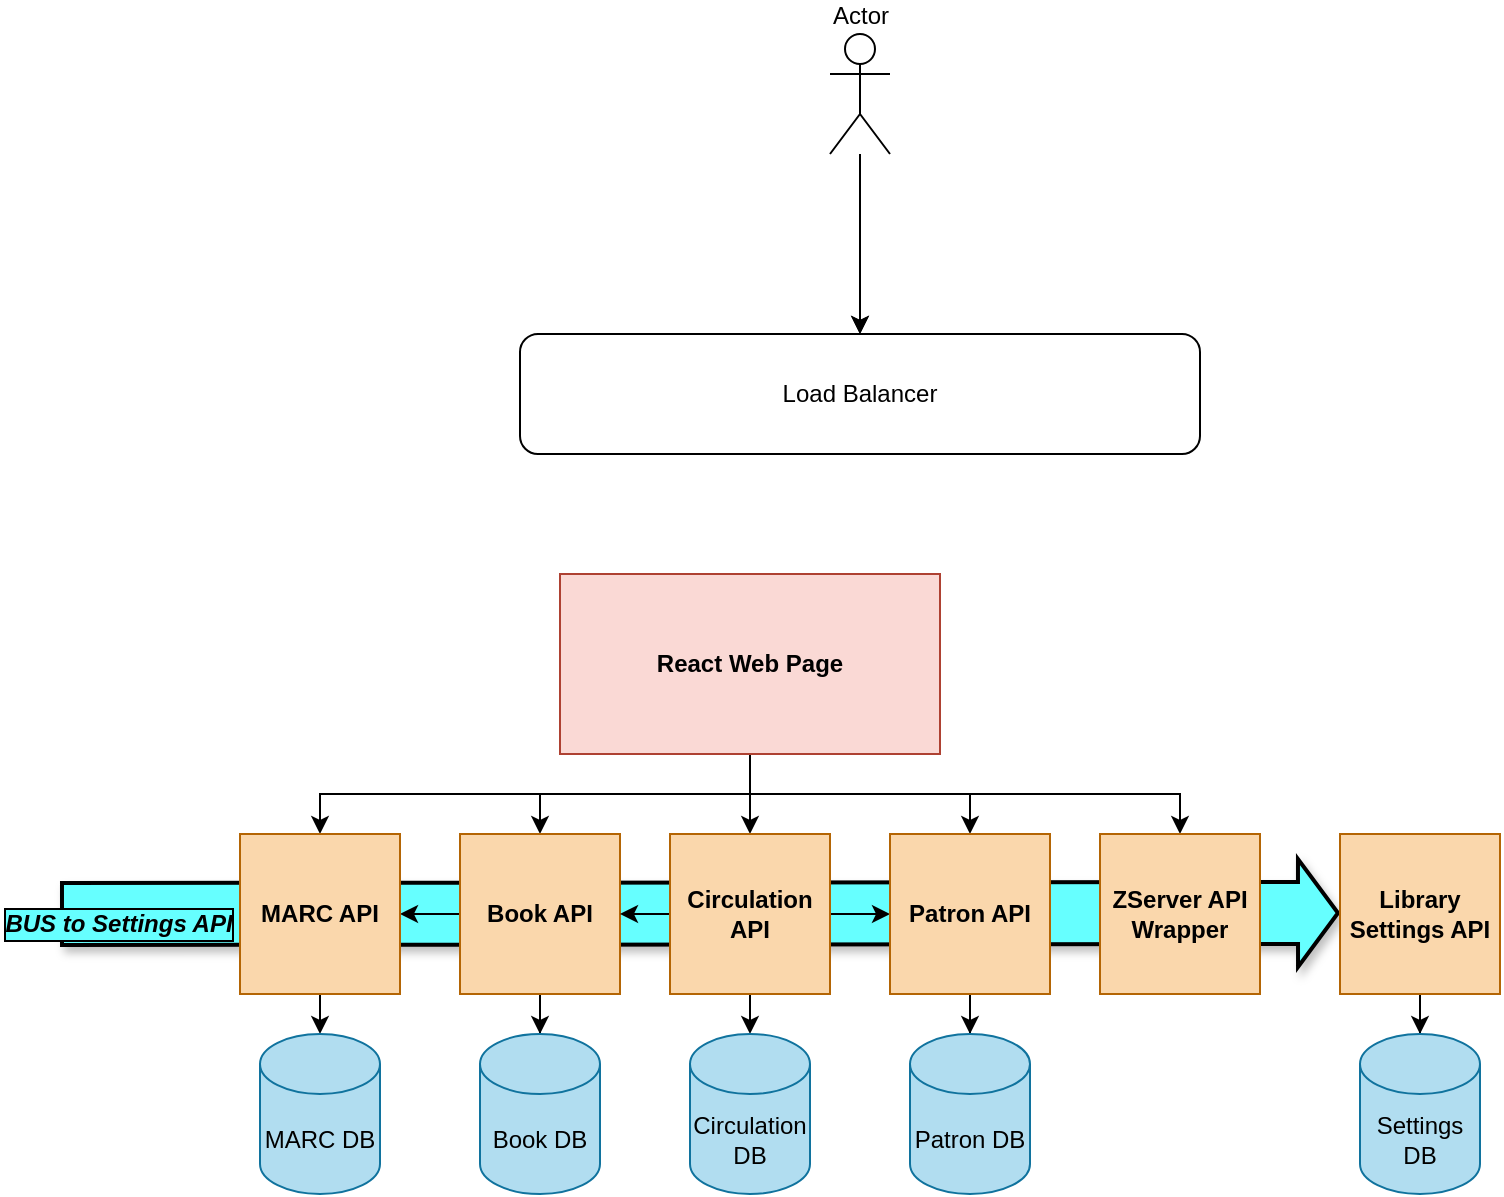 <mxfile version="21.6.9" type="github">
  <diagram name="Page-1" id="PTABcKrmiiCSXqkkIokz">
    <mxGraphModel dx="2074" dy="1156" grid="1" gridSize="10" guides="1" tooltips="1" connect="1" arrows="1" fold="1" page="1" pageScale="1" pageWidth="850" pageHeight="1100" math="0" shadow="0">
      <root>
        <mxCell id="0" />
        <mxCell id="1" parent="0" />
        <mxCell id="4A9HqpFRvoBetneBjNxX-39" value="" style="shape=flexArrow;endArrow=classic;html=1;rounded=0;strokeWidth=2;shadow=1;fillColor=#66FFFF;endWidth=21;width=30;labelBackgroundColor=#66ffff;" edge="1" parent="1">
          <mxGeometry width="50" height="50" relative="1" as="geometry">
            <mxPoint x="40" y="520" as="sourcePoint" />
            <mxPoint x="680" y="519.5" as="targetPoint" />
          </mxGeometry>
        </mxCell>
        <mxCell id="4A9HqpFRvoBetneBjNxX-41" value="&lt;b style=&quot;font-size: 12px;&quot;&gt;&lt;i style=&quot;font-size: 12px;&quot;&gt;BUS to Settings API&lt;/i&gt;&lt;/b&gt;" style="edgeLabel;html=1;align=center;verticalAlign=middle;resizable=0;points=[];labelBackgroundColor=#66FFFF;fontSize=12;labelPosition=center;verticalLabelPosition=middle;labelBorderColor=default;" vertex="1" connectable="0" parent="4A9HqpFRvoBetneBjNxX-39">
          <mxGeometry x="-0.911" y="-5" relative="1" as="geometry">
            <mxPoint as="offset" />
          </mxGeometry>
        </mxCell>
        <mxCell id="4A9HqpFRvoBetneBjNxX-8" style="edgeStyle=orthogonalEdgeStyle;rounded=0;orthogonalLoop=1;jettySize=auto;html=1;" edge="1" parent="1" source="4A9HqpFRvoBetneBjNxX-3" target="4A9HqpFRvoBetneBjNxX-4">
          <mxGeometry relative="1" as="geometry" />
        </mxCell>
        <mxCell id="4A9HqpFRvoBetneBjNxX-9" value="" style="edgeStyle=orthogonalEdgeStyle;rounded=0;orthogonalLoop=1;jettySize=auto;html=1;" edge="1" parent="1" source="4A9HqpFRvoBetneBjNxX-3" target="4A9HqpFRvoBetneBjNxX-4">
          <mxGeometry relative="1" as="geometry" />
        </mxCell>
        <mxCell id="4A9HqpFRvoBetneBjNxX-3" value="Actor" style="shape=umlActor;verticalLabelPosition=top;verticalAlign=bottom;html=1;outlineConnect=0;labelPosition=center;align=center;" vertex="1" parent="1">
          <mxGeometry x="425" y="80" width="30" height="60" as="geometry" />
        </mxCell>
        <mxCell id="4A9HqpFRvoBetneBjNxX-4" value="Load Balancer" style="rounded=1;whiteSpace=wrap;html=1;" vertex="1" parent="1">
          <mxGeometry x="270" y="230" width="340" height="60" as="geometry" />
        </mxCell>
        <mxCell id="4A9HqpFRvoBetneBjNxX-24" style="edgeStyle=orthogonalEdgeStyle;rounded=0;orthogonalLoop=1;jettySize=auto;html=1;exitX=0.5;exitY=1;exitDx=0;exitDy=0;entryX=0.5;entryY=0;entryDx=0;entryDy=0;" edge="1" parent="1" source="4A9HqpFRvoBetneBjNxX-11" target="4A9HqpFRvoBetneBjNxX-15">
          <mxGeometry relative="1" as="geometry" />
        </mxCell>
        <mxCell id="4A9HqpFRvoBetneBjNxX-25" style="edgeStyle=orthogonalEdgeStyle;rounded=0;orthogonalLoop=1;jettySize=auto;html=1;exitX=0.5;exitY=1;exitDx=0;exitDy=0;entryX=0.5;entryY=0;entryDx=0;entryDy=0;" edge="1" parent="1" source="4A9HqpFRvoBetneBjNxX-11" target="4A9HqpFRvoBetneBjNxX-12">
          <mxGeometry relative="1" as="geometry" />
        </mxCell>
        <mxCell id="4A9HqpFRvoBetneBjNxX-26" style="edgeStyle=orthogonalEdgeStyle;rounded=0;orthogonalLoop=1;jettySize=auto;html=1;exitX=0.5;exitY=1;exitDx=0;exitDy=0;entryX=0.5;entryY=0;entryDx=0;entryDy=0;" edge="1" parent="1" source="4A9HqpFRvoBetneBjNxX-11" target="4A9HqpFRvoBetneBjNxX-17">
          <mxGeometry relative="1" as="geometry" />
        </mxCell>
        <mxCell id="4A9HqpFRvoBetneBjNxX-35" style="edgeStyle=orthogonalEdgeStyle;rounded=0;orthogonalLoop=1;jettySize=auto;html=1;exitX=0.5;exitY=1;exitDx=0;exitDy=0;entryX=0.5;entryY=0;entryDx=0;entryDy=0;" edge="1" parent="1" source="4A9HqpFRvoBetneBjNxX-11" target="4A9HqpFRvoBetneBjNxX-30">
          <mxGeometry relative="1" as="geometry" />
        </mxCell>
        <mxCell id="4A9HqpFRvoBetneBjNxX-36" style="edgeStyle=orthogonalEdgeStyle;rounded=0;orthogonalLoop=1;jettySize=auto;html=1;exitX=0.5;exitY=1;exitDx=0;exitDy=0;entryX=0.5;entryY=0;entryDx=0;entryDy=0;" edge="1" parent="1" source="4A9HqpFRvoBetneBjNxX-11" target="4A9HqpFRvoBetneBjNxX-31">
          <mxGeometry relative="1" as="geometry" />
        </mxCell>
        <mxCell id="4A9HqpFRvoBetneBjNxX-11" value="React Web Page" style="rounded=0;whiteSpace=wrap;html=1;fillColor=#fad9d5;strokeColor=#ae4132;fontStyle=1" vertex="1" parent="1">
          <mxGeometry x="290" y="350" width="190" height="90" as="geometry" />
        </mxCell>
        <mxCell id="4A9HqpFRvoBetneBjNxX-14" style="edgeStyle=orthogonalEdgeStyle;rounded=0;orthogonalLoop=1;jettySize=auto;html=1;" edge="1" parent="1" source="4A9HqpFRvoBetneBjNxX-12" target="4A9HqpFRvoBetneBjNxX-13">
          <mxGeometry relative="1" as="geometry" />
        </mxCell>
        <mxCell id="4A9HqpFRvoBetneBjNxX-34" style="edgeStyle=orthogonalEdgeStyle;rounded=0;orthogonalLoop=1;jettySize=auto;html=1;exitX=0;exitY=0.5;exitDx=0;exitDy=0;entryX=1;entryY=0.5;entryDx=0;entryDy=0;" edge="1" parent="1" source="4A9HqpFRvoBetneBjNxX-12" target="4A9HqpFRvoBetneBjNxX-31">
          <mxGeometry relative="1" as="geometry" />
        </mxCell>
        <mxCell id="4A9HqpFRvoBetneBjNxX-12" value="Book API" style="whiteSpace=wrap;html=1;aspect=fixed;fillColor=#fad7ac;strokeColor=#b46504;fontStyle=1" vertex="1" parent="1">
          <mxGeometry x="240" y="480" width="80" height="80" as="geometry" />
        </mxCell>
        <mxCell id="4A9HqpFRvoBetneBjNxX-13" value="Book DB" style="shape=cylinder3;whiteSpace=wrap;html=1;boundedLbl=1;backgroundOutline=1;size=15;fillColor=#b1ddf0;strokeColor=#10739e;" vertex="1" parent="1">
          <mxGeometry x="250" y="580" width="60" height="80" as="geometry" />
        </mxCell>
        <mxCell id="4A9HqpFRvoBetneBjNxX-19" style="edgeStyle=orthogonalEdgeStyle;rounded=0;orthogonalLoop=1;jettySize=auto;html=1;exitX=0.5;exitY=1;exitDx=0;exitDy=0;entryX=0.5;entryY=0;entryDx=0;entryDy=0;entryPerimeter=0;" edge="1" parent="1" source="4A9HqpFRvoBetneBjNxX-15" target="4A9HqpFRvoBetneBjNxX-16">
          <mxGeometry relative="1" as="geometry" />
        </mxCell>
        <mxCell id="4A9HqpFRvoBetneBjNxX-22" style="edgeStyle=orthogonalEdgeStyle;rounded=0;orthogonalLoop=1;jettySize=auto;html=1;exitX=0;exitY=0.5;exitDx=0;exitDy=0;entryX=1;entryY=0.5;entryDx=0;entryDy=0;" edge="1" parent="1" source="4A9HqpFRvoBetneBjNxX-15" target="4A9HqpFRvoBetneBjNxX-12">
          <mxGeometry relative="1" as="geometry" />
        </mxCell>
        <mxCell id="4A9HqpFRvoBetneBjNxX-23" style="edgeStyle=orthogonalEdgeStyle;rounded=0;orthogonalLoop=1;jettySize=auto;html=1;exitX=1;exitY=0.5;exitDx=0;exitDy=0;entryX=0;entryY=0.5;entryDx=0;entryDy=0;" edge="1" parent="1" source="4A9HqpFRvoBetneBjNxX-15" target="4A9HqpFRvoBetneBjNxX-17">
          <mxGeometry relative="1" as="geometry" />
        </mxCell>
        <mxCell id="4A9HqpFRvoBetneBjNxX-15" value="" style="whiteSpace=wrap;html=1;aspect=fixed;fillColor=#fad7ac;strokeColor=#b46504;" vertex="1" parent="1">
          <mxGeometry x="345" y="480" width="80" height="80" as="geometry" />
        </mxCell>
        <mxCell id="4A9HqpFRvoBetneBjNxX-16" value="Circulation DB" style="shape=cylinder3;whiteSpace=wrap;html=1;boundedLbl=1;backgroundOutline=1;size=15;fillColor=#b1ddf0;strokeColor=#10739e;" vertex="1" parent="1">
          <mxGeometry x="355" y="580" width="60" height="80" as="geometry" />
        </mxCell>
        <mxCell id="4A9HqpFRvoBetneBjNxX-20" style="edgeStyle=orthogonalEdgeStyle;rounded=0;orthogonalLoop=1;jettySize=auto;html=1;exitX=0.5;exitY=1;exitDx=0;exitDy=0;" edge="1" parent="1" source="4A9HqpFRvoBetneBjNxX-17" target="4A9HqpFRvoBetneBjNxX-18">
          <mxGeometry relative="1" as="geometry" />
        </mxCell>
        <mxCell id="4A9HqpFRvoBetneBjNxX-17" value="Patron API" style="whiteSpace=wrap;html=1;aspect=fixed;fontStyle=1;fillColor=#fad7ac;strokeColor=#b46504;" vertex="1" parent="1">
          <mxGeometry x="455" y="480" width="80" height="80" as="geometry" />
        </mxCell>
        <mxCell id="4A9HqpFRvoBetneBjNxX-18" value="Patron DB" style="shape=cylinder3;whiteSpace=wrap;html=1;boundedLbl=1;backgroundOutline=1;size=15;fillColor=#b1ddf0;strokeColor=#10739e;" vertex="1" parent="1">
          <mxGeometry x="465" y="580" width="60" height="80" as="geometry" />
        </mxCell>
        <mxCell id="4A9HqpFRvoBetneBjNxX-21" value="Circulation API" style="text;html=1;strokeColor=none;fillColor=none;align=center;verticalAlign=middle;whiteSpace=wrap;rounded=0;fontStyle=1" vertex="1" parent="1">
          <mxGeometry x="355" y="505" width="60" height="30" as="geometry" />
        </mxCell>
        <mxCell id="4A9HqpFRvoBetneBjNxX-27" style="edgeStyle=orthogonalEdgeStyle;rounded=0;orthogonalLoop=1;jettySize=auto;html=1;" edge="1" parent="1" source="4A9HqpFRvoBetneBjNxX-28" target="4A9HqpFRvoBetneBjNxX-29">
          <mxGeometry relative="1" as="geometry" />
        </mxCell>
        <mxCell id="4A9HqpFRvoBetneBjNxX-28" value="Library Settings API" style="whiteSpace=wrap;html=1;aspect=fixed;fontStyle=1;fillColor=#fad7ac;strokeColor=#b46504;" vertex="1" parent="1">
          <mxGeometry x="680" y="480" width="80" height="80" as="geometry" />
        </mxCell>
        <mxCell id="4A9HqpFRvoBetneBjNxX-29" value="Settings DB" style="shape=cylinder3;whiteSpace=wrap;html=1;boundedLbl=1;backgroundOutline=1;size=15;fillColor=#b1ddf0;strokeColor=#10739e;" vertex="1" parent="1">
          <mxGeometry x="690" y="580" width="60" height="80" as="geometry" />
        </mxCell>
        <mxCell id="4A9HqpFRvoBetneBjNxX-30" value="ZServer API Wrapper" style="whiteSpace=wrap;html=1;aspect=fixed;fontStyle=1;fillColor=#fad7ac;strokeColor=#b46504;" vertex="1" parent="1">
          <mxGeometry x="560" y="480" width="80" height="80" as="geometry" />
        </mxCell>
        <mxCell id="4A9HqpFRvoBetneBjNxX-37" style="edgeStyle=orthogonalEdgeStyle;rounded=0;orthogonalLoop=1;jettySize=auto;html=1;exitX=0.5;exitY=1;exitDx=0;exitDy=0;entryX=0.5;entryY=0;entryDx=0;entryDy=0;entryPerimeter=0;" edge="1" parent="1" source="4A9HqpFRvoBetneBjNxX-31" target="4A9HqpFRvoBetneBjNxX-32">
          <mxGeometry relative="1" as="geometry" />
        </mxCell>
        <mxCell id="4A9HqpFRvoBetneBjNxX-31" value="MARC API" style="whiteSpace=wrap;html=1;aspect=fixed;fillColor=#fad7ac;strokeColor=#b46504;fontStyle=1" vertex="1" parent="1">
          <mxGeometry x="130" y="480" width="80" height="80" as="geometry" />
        </mxCell>
        <mxCell id="4A9HqpFRvoBetneBjNxX-32" value="MARC DB" style="shape=cylinder3;whiteSpace=wrap;html=1;boundedLbl=1;backgroundOutline=1;size=15;fillColor=#b1ddf0;strokeColor=#10739e;" vertex="1" parent="1">
          <mxGeometry x="140" y="580" width="60" height="80" as="geometry" />
        </mxCell>
      </root>
    </mxGraphModel>
  </diagram>
</mxfile>
